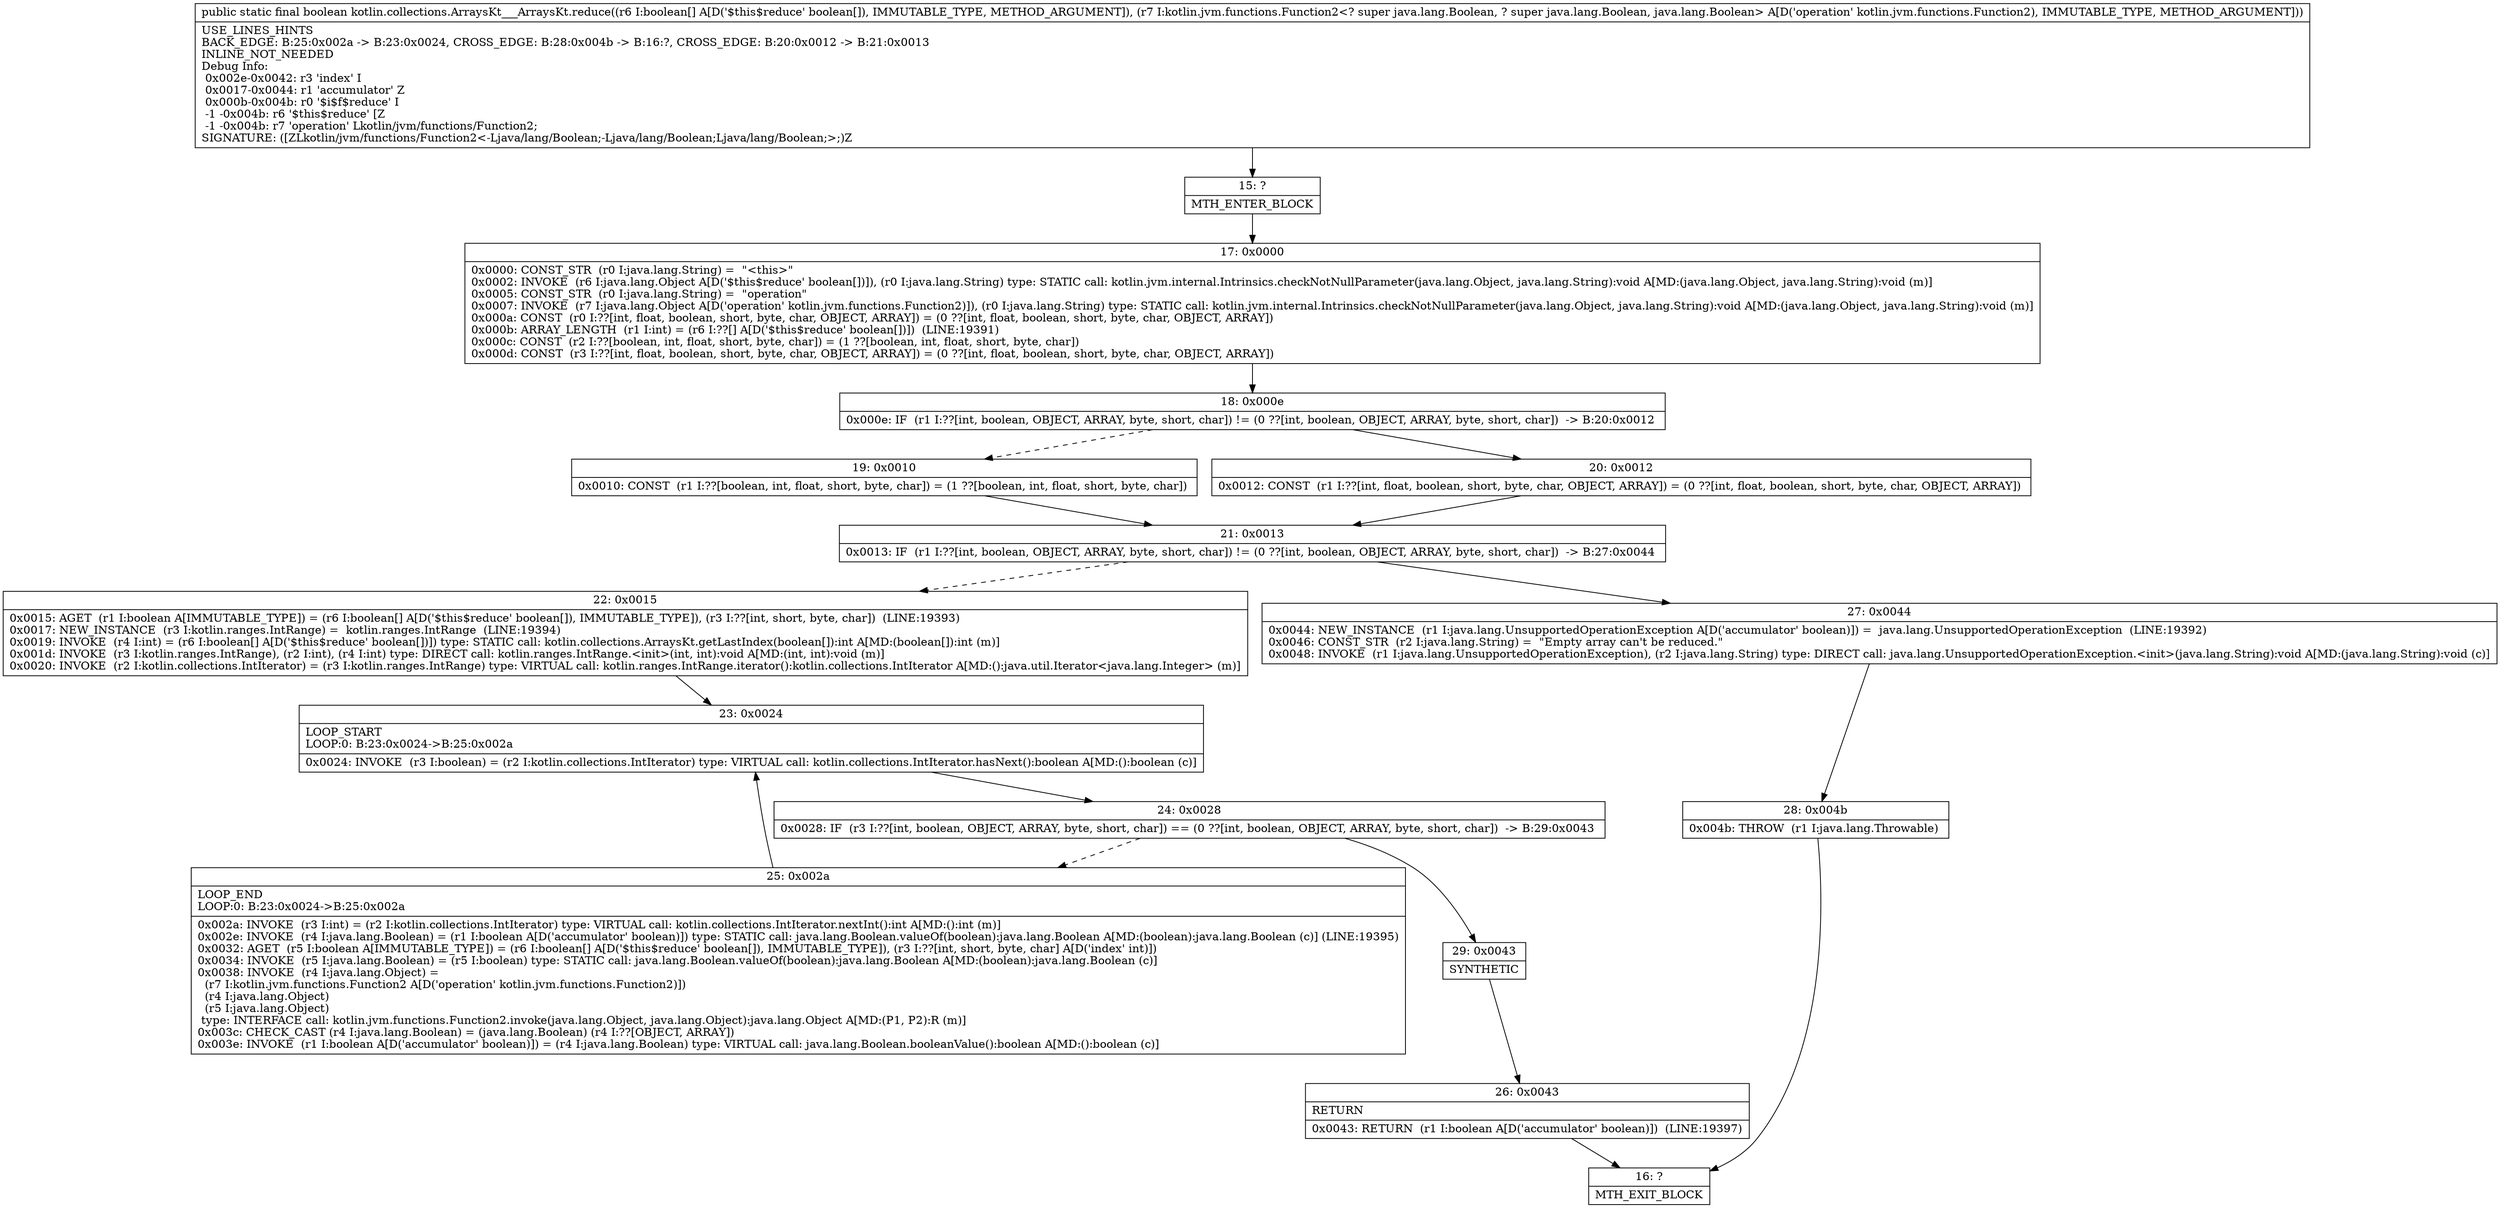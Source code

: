 digraph "CFG forkotlin.collections.ArraysKt___ArraysKt.reduce([ZLkotlin\/jvm\/functions\/Function2;)Z" {
Node_15 [shape=record,label="{15\:\ ?|MTH_ENTER_BLOCK\l}"];
Node_17 [shape=record,label="{17\:\ 0x0000|0x0000: CONST_STR  (r0 I:java.lang.String) =  \"\<this\>\" \l0x0002: INVOKE  (r6 I:java.lang.Object A[D('$this$reduce' boolean[])]), (r0 I:java.lang.String) type: STATIC call: kotlin.jvm.internal.Intrinsics.checkNotNullParameter(java.lang.Object, java.lang.String):void A[MD:(java.lang.Object, java.lang.String):void (m)]\l0x0005: CONST_STR  (r0 I:java.lang.String) =  \"operation\" \l0x0007: INVOKE  (r7 I:java.lang.Object A[D('operation' kotlin.jvm.functions.Function2)]), (r0 I:java.lang.String) type: STATIC call: kotlin.jvm.internal.Intrinsics.checkNotNullParameter(java.lang.Object, java.lang.String):void A[MD:(java.lang.Object, java.lang.String):void (m)]\l0x000a: CONST  (r0 I:??[int, float, boolean, short, byte, char, OBJECT, ARRAY]) = (0 ??[int, float, boolean, short, byte, char, OBJECT, ARRAY]) \l0x000b: ARRAY_LENGTH  (r1 I:int) = (r6 I:??[] A[D('$this$reduce' boolean[])])  (LINE:19391)\l0x000c: CONST  (r2 I:??[boolean, int, float, short, byte, char]) = (1 ??[boolean, int, float, short, byte, char]) \l0x000d: CONST  (r3 I:??[int, float, boolean, short, byte, char, OBJECT, ARRAY]) = (0 ??[int, float, boolean, short, byte, char, OBJECT, ARRAY]) \l}"];
Node_18 [shape=record,label="{18\:\ 0x000e|0x000e: IF  (r1 I:??[int, boolean, OBJECT, ARRAY, byte, short, char]) != (0 ??[int, boolean, OBJECT, ARRAY, byte, short, char])  \-\> B:20:0x0012 \l}"];
Node_19 [shape=record,label="{19\:\ 0x0010|0x0010: CONST  (r1 I:??[boolean, int, float, short, byte, char]) = (1 ??[boolean, int, float, short, byte, char]) \l}"];
Node_21 [shape=record,label="{21\:\ 0x0013|0x0013: IF  (r1 I:??[int, boolean, OBJECT, ARRAY, byte, short, char]) != (0 ??[int, boolean, OBJECT, ARRAY, byte, short, char])  \-\> B:27:0x0044 \l}"];
Node_22 [shape=record,label="{22\:\ 0x0015|0x0015: AGET  (r1 I:boolean A[IMMUTABLE_TYPE]) = (r6 I:boolean[] A[D('$this$reduce' boolean[]), IMMUTABLE_TYPE]), (r3 I:??[int, short, byte, char])  (LINE:19393)\l0x0017: NEW_INSTANCE  (r3 I:kotlin.ranges.IntRange) =  kotlin.ranges.IntRange  (LINE:19394)\l0x0019: INVOKE  (r4 I:int) = (r6 I:boolean[] A[D('$this$reduce' boolean[])]) type: STATIC call: kotlin.collections.ArraysKt.getLastIndex(boolean[]):int A[MD:(boolean[]):int (m)]\l0x001d: INVOKE  (r3 I:kotlin.ranges.IntRange), (r2 I:int), (r4 I:int) type: DIRECT call: kotlin.ranges.IntRange.\<init\>(int, int):void A[MD:(int, int):void (m)]\l0x0020: INVOKE  (r2 I:kotlin.collections.IntIterator) = (r3 I:kotlin.ranges.IntRange) type: VIRTUAL call: kotlin.ranges.IntRange.iterator():kotlin.collections.IntIterator A[MD:():java.util.Iterator\<java.lang.Integer\> (m)]\l}"];
Node_23 [shape=record,label="{23\:\ 0x0024|LOOP_START\lLOOP:0: B:23:0x0024\-\>B:25:0x002a\l|0x0024: INVOKE  (r3 I:boolean) = (r2 I:kotlin.collections.IntIterator) type: VIRTUAL call: kotlin.collections.IntIterator.hasNext():boolean A[MD:():boolean (c)]\l}"];
Node_24 [shape=record,label="{24\:\ 0x0028|0x0028: IF  (r3 I:??[int, boolean, OBJECT, ARRAY, byte, short, char]) == (0 ??[int, boolean, OBJECT, ARRAY, byte, short, char])  \-\> B:29:0x0043 \l}"];
Node_25 [shape=record,label="{25\:\ 0x002a|LOOP_END\lLOOP:0: B:23:0x0024\-\>B:25:0x002a\l|0x002a: INVOKE  (r3 I:int) = (r2 I:kotlin.collections.IntIterator) type: VIRTUAL call: kotlin.collections.IntIterator.nextInt():int A[MD:():int (m)]\l0x002e: INVOKE  (r4 I:java.lang.Boolean) = (r1 I:boolean A[D('accumulator' boolean)]) type: STATIC call: java.lang.Boolean.valueOf(boolean):java.lang.Boolean A[MD:(boolean):java.lang.Boolean (c)] (LINE:19395)\l0x0032: AGET  (r5 I:boolean A[IMMUTABLE_TYPE]) = (r6 I:boolean[] A[D('$this$reduce' boolean[]), IMMUTABLE_TYPE]), (r3 I:??[int, short, byte, char] A[D('index' int)]) \l0x0034: INVOKE  (r5 I:java.lang.Boolean) = (r5 I:boolean) type: STATIC call: java.lang.Boolean.valueOf(boolean):java.lang.Boolean A[MD:(boolean):java.lang.Boolean (c)]\l0x0038: INVOKE  (r4 I:java.lang.Object) = \l  (r7 I:kotlin.jvm.functions.Function2 A[D('operation' kotlin.jvm.functions.Function2)])\l  (r4 I:java.lang.Object)\l  (r5 I:java.lang.Object)\l type: INTERFACE call: kotlin.jvm.functions.Function2.invoke(java.lang.Object, java.lang.Object):java.lang.Object A[MD:(P1, P2):R (m)]\l0x003c: CHECK_CAST (r4 I:java.lang.Boolean) = (java.lang.Boolean) (r4 I:??[OBJECT, ARRAY]) \l0x003e: INVOKE  (r1 I:boolean A[D('accumulator' boolean)]) = (r4 I:java.lang.Boolean) type: VIRTUAL call: java.lang.Boolean.booleanValue():boolean A[MD:():boolean (c)]\l}"];
Node_29 [shape=record,label="{29\:\ 0x0043|SYNTHETIC\l}"];
Node_26 [shape=record,label="{26\:\ 0x0043|RETURN\l|0x0043: RETURN  (r1 I:boolean A[D('accumulator' boolean)])  (LINE:19397)\l}"];
Node_16 [shape=record,label="{16\:\ ?|MTH_EXIT_BLOCK\l}"];
Node_27 [shape=record,label="{27\:\ 0x0044|0x0044: NEW_INSTANCE  (r1 I:java.lang.UnsupportedOperationException A[D('accumulator' boolean)]) =  java.lang.UnsupportedOperationException  (LINE:19392)\l0x0046: CONST_STR  (r2 I:java.lang.String) =  \"Empty array can't be reduced.\" \l0x0048: INVOKE  (r1 I:java.lang.UnsupportedOperationException), (r2 I:java.lang.String) type: DIRECT call: java.lang.UnsupportedOperationException.\<init\>(java.lang.String):void A[MD:(java.lang.String):void (c)]\l}"];
Node_28 [shape=record,label="{28\:\ 0x004b|0x004b: THROW  (r1 I:java.lang.Throwable) \l}"];
Node_20 [shape=record,label="{20\:\ 0x0012|0x0012: CONST  (r1 I:??[int, float, boolean, short, byte, char, OBJECT, ARRAY]) = (0 ??[int, float, boolean, short, byte, char, OBJECT, ARRAY]) \l}"];
MethodNode[shape=record,label="{public static final boolean kotlin.collections.ArraysKt___ArraysKt.reduce((r6 I:boolean[] A[D('$this$reduce' boolean[]), IMMUTABLE_TYPE, METHOD_ARGUMENT]), (r7 I:kotlin.jvm.functions.Function2\<? super java.lang.Boolean, ? super java.lang.Boolean, java.lang.Boolean\> A[D('operation' kotlin.jvm.functions.Function2), IMMUTABLE_TYPE, METHOD_ARGUMENT]))  | USE_LINES_HINTS\lBACK_EDGE: B:25:0x002a \-\> B:23:0x0024, CROSS_EDGE: B:28:0x004b \-\> B:16:?, CROSS_EDGE: B:20:0x0012 \-\> B:21:0x0013\lINLINE_NOT_NEEDED\lDebug Info:\l  0x002e\-0x0042: r3 'index' I\l  0x0017\-0x0044: r1 'accumulator' Z\l  0x000b\-0x004b: r0 '$i$f$reduce' I\l  \-1 \-0x004b: r6 '$this$reduce' [Z\l  \-1 \-0x004b: r7 'operation' Lkotlin\/jvm\/functions\/Function2;\lSIGNATURE: ([ZLkotlin\/jvm\/functions\/Function2\<\-Ljava\/lang\/Boolean;\-Ljava\/lang\/Boolean;Ljava\/lang\/Boolean;\>;)Z\l}"];
MethodNode -> Node_15;Node_15 -> Node_17;
Node_17 -> Node_18;
Node_18 -> Node_19[style=dashed];
Node_18 -> Node_20;
Node_19 -> Node_21;
Node_21 -> Node_22[style=dashed];
Node_21 -> Node_27;
Node_22 -> Node_23;
Node_23 -> Node_24;
Node_24 -> Node_25[style=dashed];
Node_24 -> Node_29;
Node_25 -> Node_23;
Node_29 -> Node_26;
Node_26 -> Node_16;
Node_27 -> Node_28;
Node_28 -> Node_16;
Node_20 -> Node_21;
}

